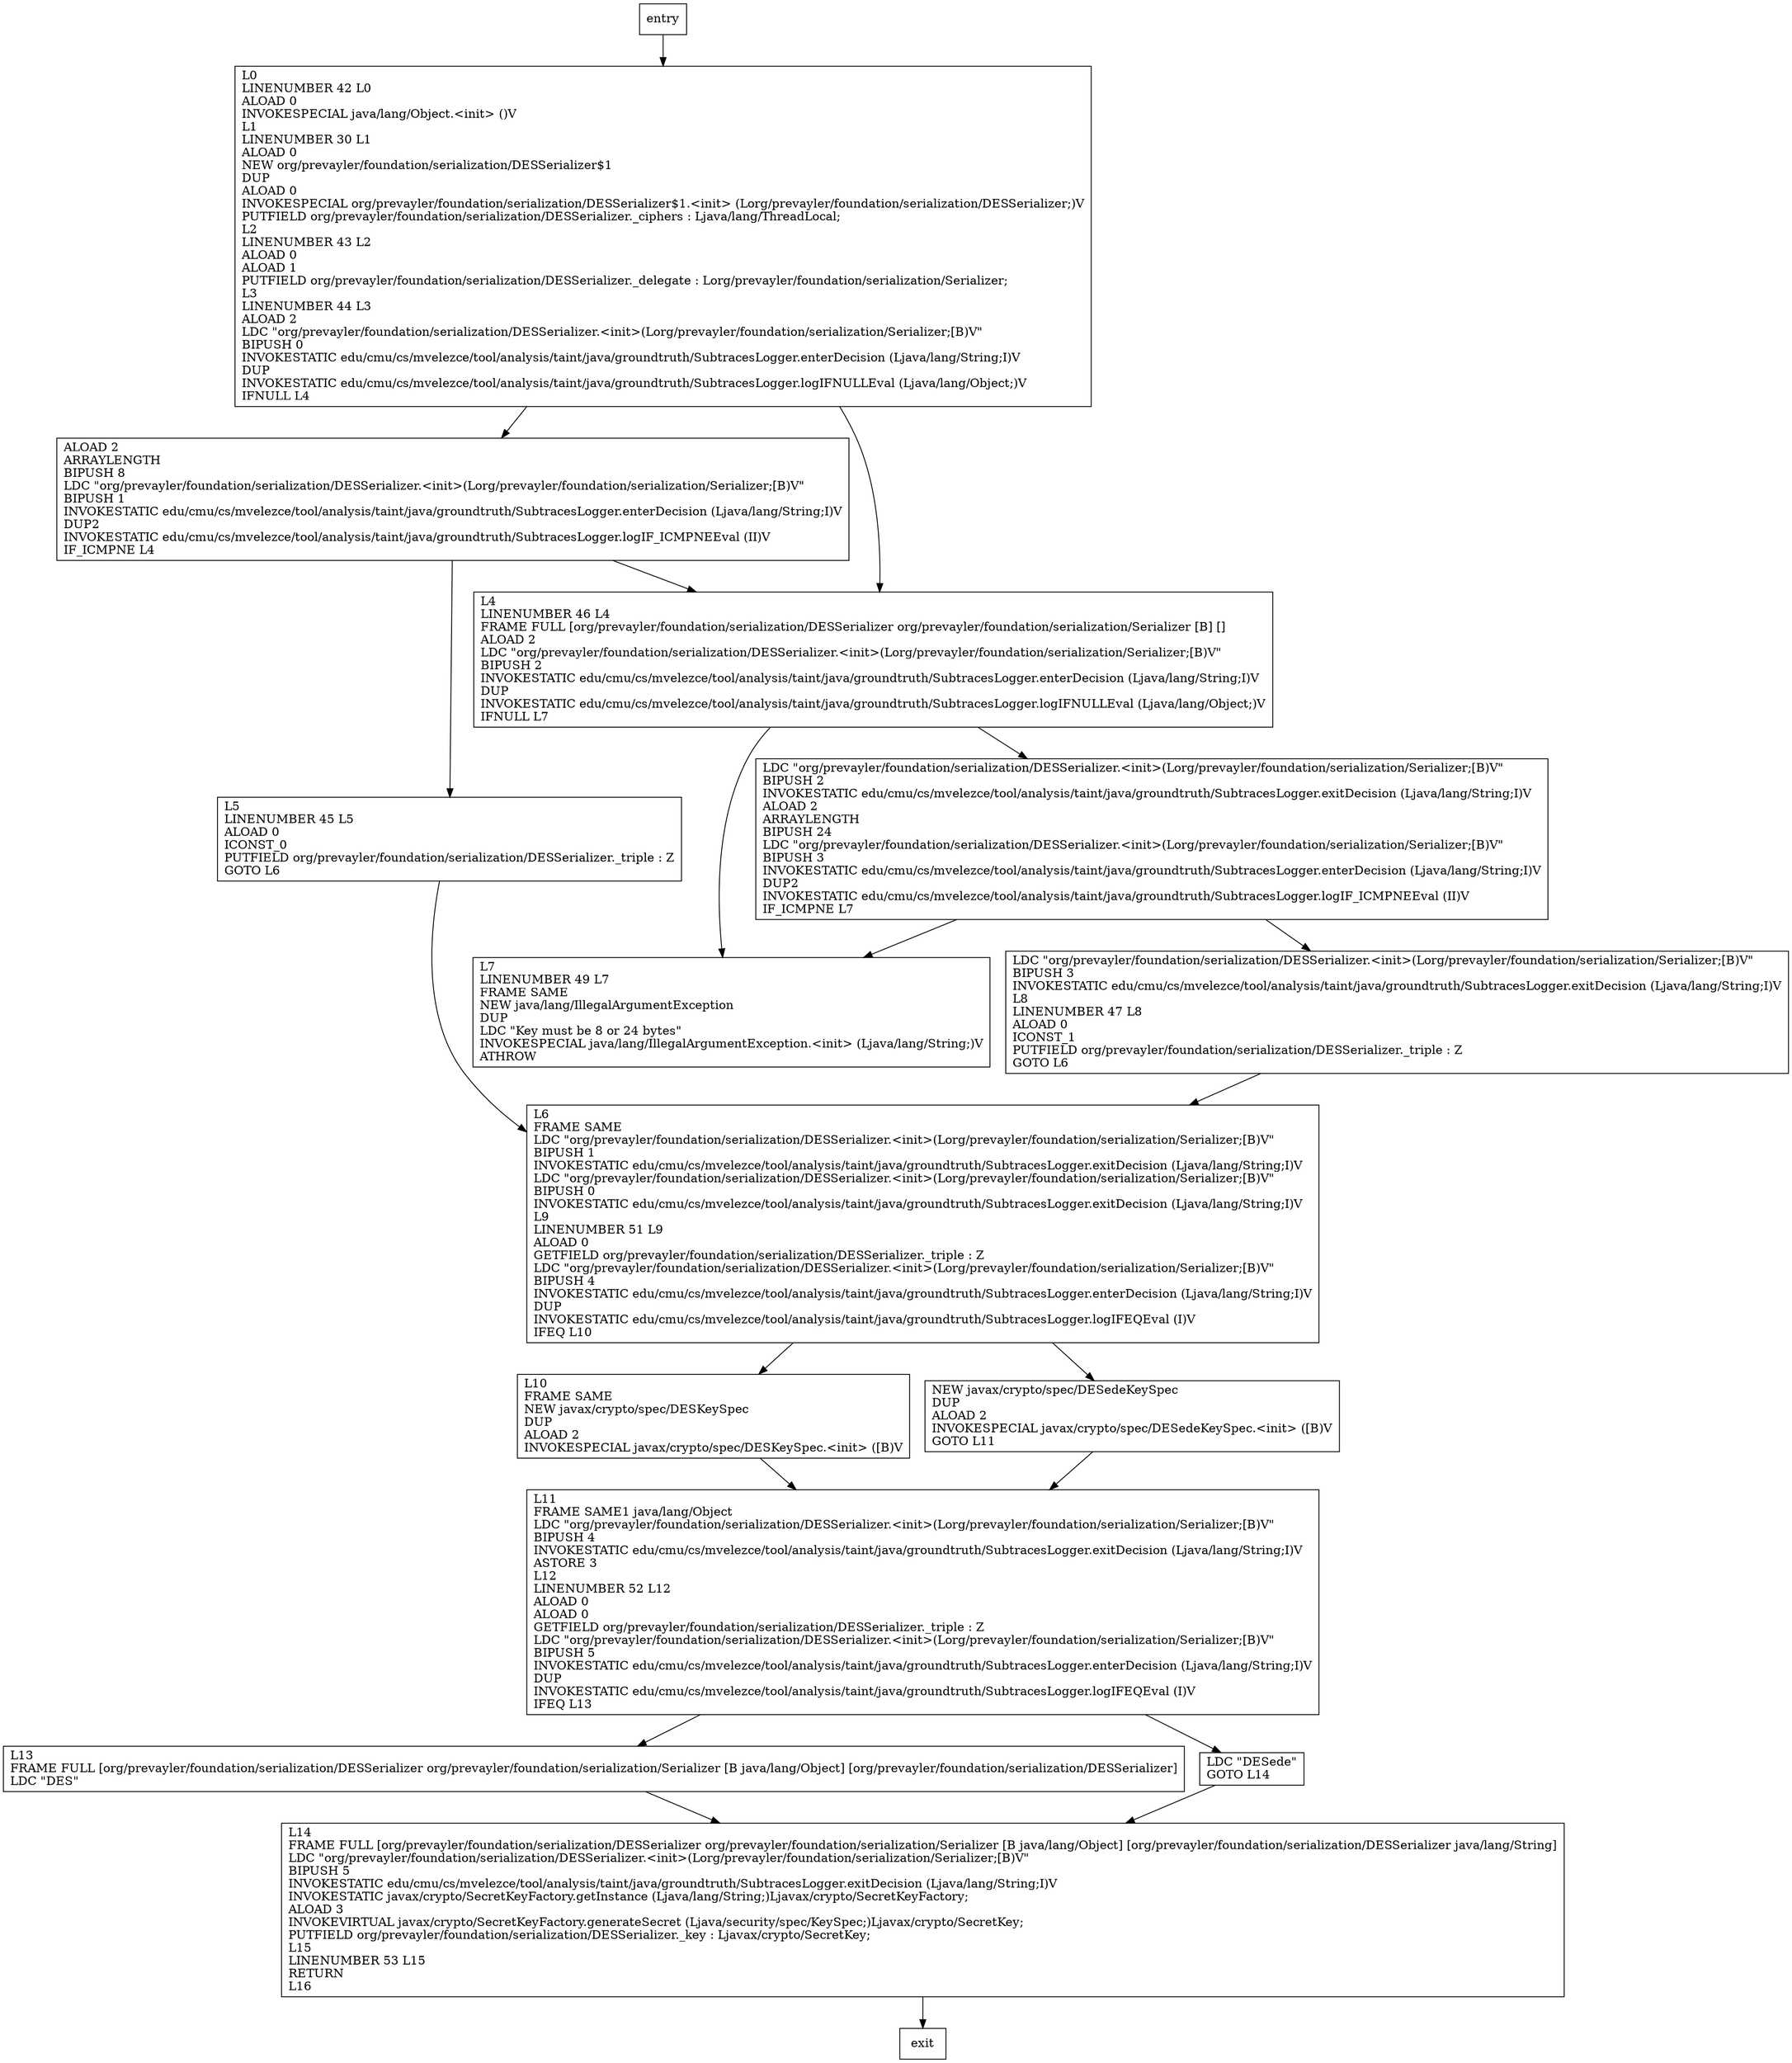 digraph <init> {
node [shape=record];
1375503918 [label="L5\lLINENUMBER 45 L5\lALOAD 0\lICONST_0\lPUTFIELD org/prevayler/foundation/serialization/DESSerializer._triple : Z\lGOTO L6\l"];
254145674 [label="L13\lFRAME FULL [org/prevayler/foundation/serialization/DESSerializer org/prevayler/foundation/serialization/Serializer [B java/lang/Object] [org/prevayler/foundation/serialization/DESSerializer]\lLDC \"DES\"\l"];
998015174 [label="LDC \"DESede\"\lGOTO L14\l"];
266376067 [label="L7\lLINENUMBER 49 L7\lFRAME SAME\lNEW java/lang/IllegalArgumentException\lDUP\lLDC \"Key must be 8 or 24 bytes\"\lINVOKESPECIAL java/lang/IllegalArgumentException.\<init\> (Ljava/lang/String;)V\lATHROW\l"];
685827172 [label="LDC \"org/prevayler/foundation/serialization/DESSerializer.\<init\>(Lorg/prevayler/foundation/serialization/Serializer;[B)V\"\lBIPUSH 2\lINVOKESTATIC edu/cmu/cs/mvelezce/tool/analysis/taint/java/groundtruth/SubtracesLogger.exitDecision (Ljava/lang/String;I)V\lALOAD 2\lARRAYLENGTH\lBIPUSH 24\lLDC \"org/prevayler/foundation/serialization/DESSerializer.\<init\>(Lorg/prevayler/foundation/serialization/Serializer;[B)V\"\lBIPUSH 3\lINVOKESTATIC edu/cmu/cs/mvelezce/tool/analysis/taint/java/groundtruth/SubtracesLogger.enterDecision (Ljava/lang/String;I)V\lDUP2\lINVOKESTATIC edu/cmu/cs/mvelezce/tool/analysis/taint/java/groundtruth/SubtracesLogger.logIF_ICMPNEEval (II)V\lIF_ICMPNE L7\l"];
1412655478 [label="L11\lFRAME SAME1 java/lang/Object\lLDC \"org/prevayler/foundation/serialization/DESSerializer.\<init\>(Lorg/prevayler/foundation/serialization/Serializer;[B)V\"\lBIPUSH 4\lINVOKESTATIC edu/cmu/cs/mvelezce/tool/analysis/taint/java/groundtruth/SubtracesLogger.exitDecision (Ljava/lang/String;I)V\lASTORE 3\lL12\lLINENUMBER 52 L12\lALOAD 0\lALOAD 0\lGETFIELD org/prevayler/foundation/serialization/DESSerializer._triple : Z\lLDC \"org/prevayler/foundation/serialization/DESSerializer.\<init\>(Lorg/prevayler/foundation/serialization/Serializer;[B)V\"\lBIPUSH 5\lINVOKESTATIC edu/cmu/cs/mvelezce/tool/analysis/taint/java/groundtruth/SubtracesLogger.enterDecision (Ljava/lang/String;I)V\lDUP\lINVOKESTATIC edu/cmu/cs/mvelezce/tool/analysis/taint/java/groundtruth/SubtracesLogger.logIFEQEval (I)V\lIFEQ L13\l"];
1636256669 [label="L0\lLINENUMBER 42 L0\lALOAD 0\lINVOKESPECIAL java/lang/Object.\<init\> ()V\lL1\lLINENUMBER 30 L1\lALOAD 0\lNEW org/prevayler/foundation/serialization/DESSerializer$1\lDUP\lALOAD 0\lINVOKESPECIAL org/prevayler/foundation/serialization/DESSerializer$1.\<init\> (Lorg/prevayler/foundation/serialization/DESSerializer;)V\lPUTFIELD org/prevayler/foundation/serialization/DESSerializer._ciphers : Ljava/lang/ThreadLocal;\lL2\lLINENUMBER 43 L2\lALOAD 0\lALOAD 1\lPUTFIELD org/prevayler/foundation/serialization/DESSerializer._delegate : Lorg/prevayler/foundation/serialization/Serializer;\lL3\lLINENUMBER 44 L3\lALOAD 2\lLDC \"org/prevayler/foundation/serialization/DESSerializer.\<init\>(Lorg/prevayler/foundation/serialization/Serializer;[B)V\"\lBIPUSH 0\lINVOKESTATIC edu/cmu/cs/mvelezce/tool/analysis/taint/java/groundtruth/SubtracesLogger.enterDecision (Ljava/lang/String;I)V\lDUP\lINVOKESTATIC edu/cmu/cs/mvelezce/tool/analysis/taint/java/groundtruth/SubtracesLogger.logIFNULLEval (Ljava/lang/Object;)V\lIFNULL L4\l"];
1328349514 [label="ALOAD 2\lARRAYLENGTH\lBIPUSH 8\lLDC \"org/prevayler/foundation/serialization/DESSerializer.\<init\>(Lorg/prevayler/foundation/serialization/Serializer;[B)V\"\lBIPUSH 1\lINVOKESTATIC edu/cmu/cs/mvelezce/tool/analysis/taint/java/groundtruth/SubtracesLogger.enterDecision (Ljava/lang/String;I)V\lDUP2\lINVOKESTATIC edu/cmu/cs/mvelezce/tool/analysis/taint/java/groundtruth/SubtracesLogger.logIF_ICMPNEEval (II)V\lIF_ICMPNE L4\l"];
1890097328 [label="L10\lFRAME SAME\lNEW javax/crypto/spec/DESKeySpec\lDUP\lALOAD 2\lINVOKESPECIAL javax/crypto/spec/DESKeySpec.\<init\> ([B)V\l"];
175961135 [label="L6\lFRAME SAME\lLDC \"org/prevayler/foundation/serialization/DESSerializer.\<init\>(Lorg/prevayler/foundation/serialization/Serializer;[B)V\"\lBIPUSH 1\lINVOKESTATIC edu/cmu/cs/mvelezce/tool/analysis/taint/java/groundtruth/SubtracesLogger.exitDecision (Ljava/lang/String;I)V\lLDC \"org/prevayler/foundation/serialization/DESSerializer.\<init\>(Lorg/prevayler/foundation/serialization/Serializer;[B)V\"\lBIPUSH 0\lINVOKESTATIC edu/cmu/cs/mvelezce/tool/analysis/taint/java/groundtruth/SubtracesLogger.exitDecision (Ljava/lang/String;I)V\lL9\lLINENUMBER 51 L9\lALOAD 0\lGETFIELD org/prevayler/foundation/serialization/DESSerializer._triple : Z\lLDC \"org/prevayler/foundation/serialization/DESSerializer.\<init\>(Lorg/prevayler/foundation/serialization/Serializer;[B)V\"\lBIPUSH 4\lINVOKESTATIC edu/cmu/cs/mvelezce/tool/analysis/taint/java/groundtruth/SubtracesLogger.enterDecision (Ljava/lang/String;I)V\lDUP\lINVOKESTATIC edu/cmu/cs/mvelezce/tool/analysis/taint/java/groundtruth/SubtracesLogger.logIFEQEval (I)V\lIFEQ L10\l"];
224468764 [label="L4\lLINENUMBER 46 L4\lFRAME FULL [org/prevayler/foundation/serialization/DESSerializer org/prevayler/foundation/serialization/Serializer [B] []\lALOAD 2\lLDC \"org/prevayler/foundation/serialization/DESSerializer.\<init\>(Lorg/prevayler/foundation/serialization/Serializer;[B)V\"\lBIPUSH 2\lINVOKESTATIC edu/cmu/cs/mvelezce/tool/analysis/taint/java/groundtruth/SubtracesLogger.enterDecision (Ljava/lang/String;I)V\lDUP\lINVOKESTATIC edu/cmu/cs/mvelezce/tool/analysis/taint/java/groundtruth/SubtracesLogger.logIFNULLEval (Ljava/lang/Object;)V\lIFNULL L7\l"];
496556704 [label="LDC \"org/prevayler/foundation/serialization/DESSerializer.\<init\>(Lorg/prevayler/foundation/serialization/Serializer;[B)V\"\lBIPUSH 3\lINVOKESTATIC edu/cmu/cs/mvelezce/tool/analysis/taint/java/groundtruth/SubtracesLogger.exitDecision (Ljava/lang/String;I)V\lL8\lLINENUMBER 47 L8\lALOAD 0\lICONST_1\lPUTFIELD org/prevayler/foundation/serialization/DESSerializer._triple : Z\lGOTO L6\l"];
992893965 [label="L14\lFRAME FULL [org/prevayler/foundation/serialization/DESSerializer org/prevayler/foundation/serialization/Serializer [B java/lang/Object] [org/prevayler/foundation/serialization/DESSerializer java/lang/String]\lLDC \"org/prevayler/foundation/serialization/DESSerializer.\<init\>(Lorg/prevayler/foundation/serialization/Serializer;[B)V\"\lBIPUSH 5\lINVOKESTATIC edu/cmu/cs/mvelezce/tool/analysis/taint/java/groundtruth/SubtracesLogger.exitDecision (Ljava/lang/String;I)V\lINVOKESTATIC javax/crypto/SecretKeyFactory.getInstance (Ljava/lang/String;)Ljavax/crypto/SecretKeyFactory;\lALOAD 3\lINVOKEVIRTUAL javax/crypto/SecretKeyFactory.generateSecret (Ljava/security/spec/KeySpec;)Ljavax/crypto/SecretKey;\lPUTFIELD org/prevayler/foundation/serialization/DESSerializer._key : Ljavax/crypto/SecretKey;\lL15\lLINENUMBER 53 L15\lRETURN\lL16\l"];
2078237101 [label="NEW javax/crypto/spec/DESedeKeySpec\lDUP\lALOAD 2\lINVOKESPECIAL javax/crypto/spec/DESedeKeySpec.\<init\> ([B)V\lGOTO L11\l"];
entry;
exit;
1375503918 -> 175961135;
254145674 -> 992893965;
998015174 -> 992893965;
685827172 -> 266376067;
685827172 -> 496556704;
1412655478 -> 254145674;
1412655478 -> 998015174;
1636256669 -> 224468764;
1636256669 -> 1328349514;
1328349514 -> 1375503918;
1328349514 -> 224468764;
entry -> 1636256669;
1890097328 -> 1412655478;
175961135 -> 1890097328;
175961135 -> 2078237101;
224468764 -> 266376067;
224468764 -> 685827172;
496556704 -> 175961135;
992893965 -> exit;
2078237101 -> 1412655478;
}

